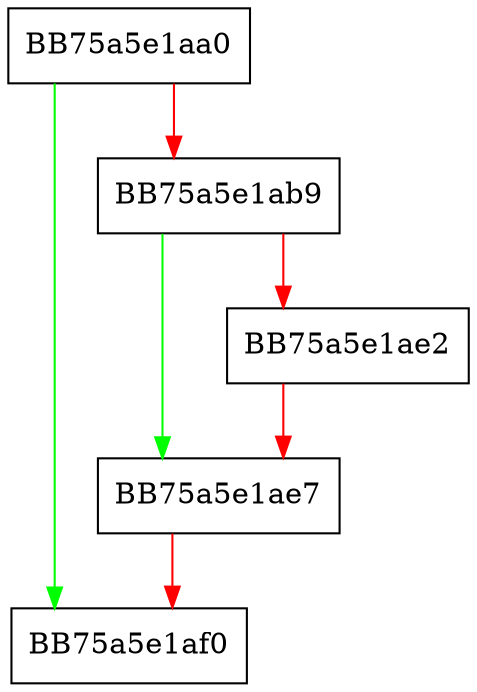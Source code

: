digraph deinit {
  node [shape="box"];
  graph [splines=ortho];
  BB75a5e1aa0 -> BB75a5e1af0 [color="green"];
  BB75a5e1aa0 -> BB75a5e1ab9 [color="red"];
  BB75a5e1ab9 -> BB75a5e1ae7 [color="green"];
  BB75a5e1ab9 -> BB75a5e1ae2 [color="red"];
  BB75a5e1ae2 -> BB75a5e1ae7 [color="red"];
  BB75a5e1ae7 -> BB75a5e1af0 [color="red"];
}